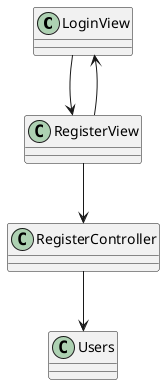@startuml
class LoginView
class RegisterView
class RegisterController
class Users

LoginView --> RegisterView
RegisterView --> RegisterController
RegisterController --> Users
RegisterView --> LoginView

@enduml